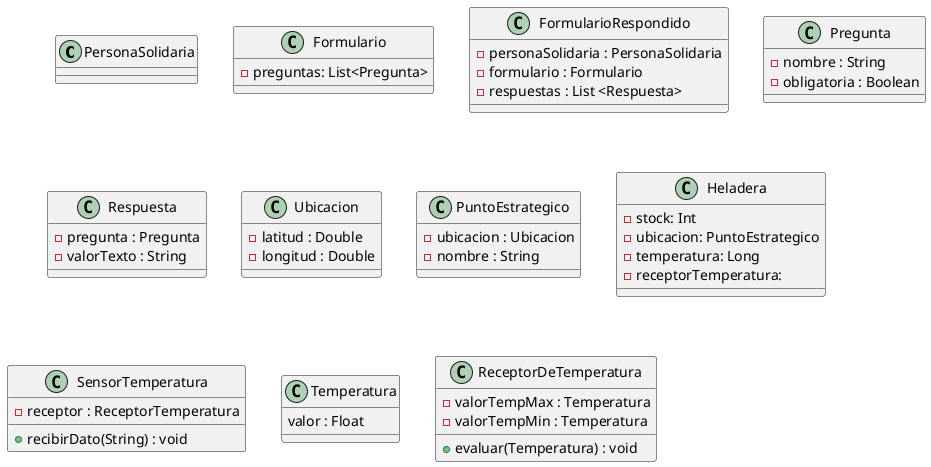 @startuml heladeritas

class PersonaSolidaria{
}

class Formulario{
    - preguntas: List<Pregunta>
}

class FormularioRespondido{
    - personaSolidaria : PersonaSolidaria
    - formulario : Formulario
    - respuestas : List <Respuesta>
}

class Pregunta{
    - nombre : String
    - obligatoria : Boolean
}

class Respuesta{
    - pregunta : Pregunta
    - valorTexto : String
}

class Ubicacion{
    - latitud : Double
    - longitud : Double
}

class PuntoEstrategico{
    - ubicacion : Ubicacion
    - nombre : String
}

class Heladera{
    - stock: Int
    - ubicacion: PuntoEstrategico
    - temperatura: Long 
    - receptorTemperatura:
    
}

class SensorTemperatura{
    - receptor : ReceptorTemperatura

    +recibirDato(String) : void
}

class Temperatura{
    valor : Float
}

class ReceptorDeTemperatura{
    -valorTempMax : Temperatura
    -valorTempMin : Temperatura

    +evaluar(Temperatura) : void
}


@enduml
